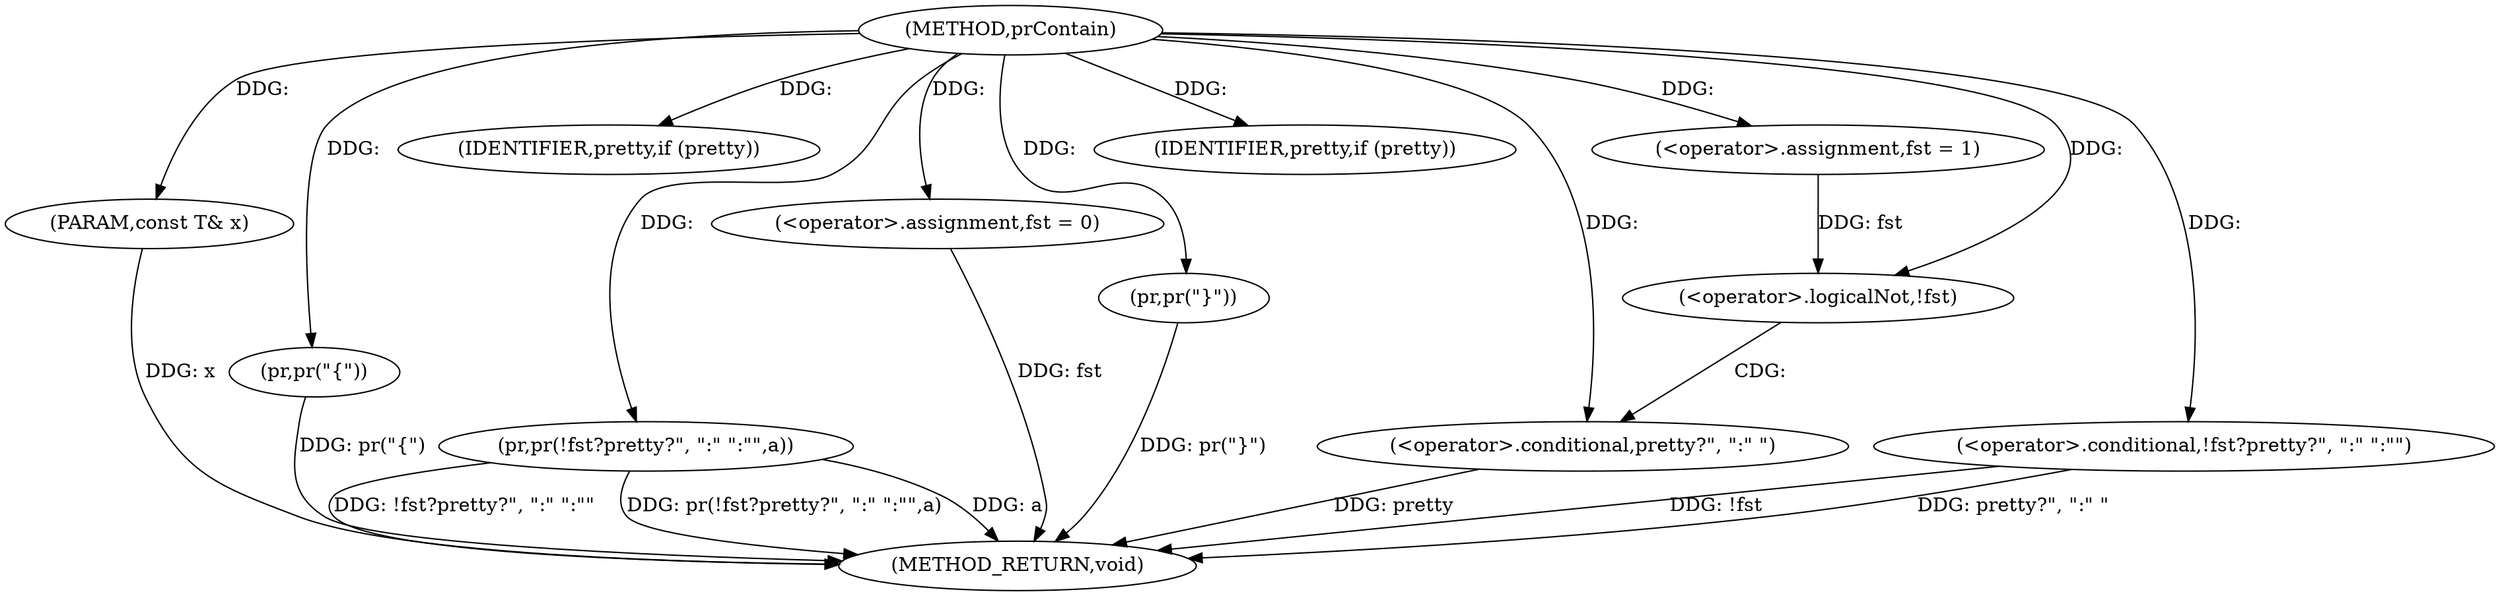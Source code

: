 digraph "prContain" {  
"1000238" [label = "(METHOD,prContain)" ]
"1000268" [label = "(METHOD_RETURN,void)" ]
"1000239" [label = "(PARAM,const T& x)" ]
"1000246" [label = "(<operator>.assignment,fst = 1)" ]
"1000242" [label = "(IDENTIFIER,pretty,if (pretty))" ]
"1000243" [label = "(pr,pr(\"{\"))" ]
"1000251" [label = "(pr,pr(!fst?pretty?\", \":\" \":\"\",a))" ]
"1000261" [label = "(<operator>.assignment,fst = 0)" ]
"1000265" [label = "(IDENTIFIER,pretty,if (pretty))" ]
"1000266" [label = "(pr,pr(\"}\"))" ]
"1000252" [label = "(<operator>.conditional,!fst?pretty?\", \":\" \":\"\")" ]
"1000253" [label = "(<operator>.logicalNot,!fst)" ]
"1000255" [label = "(<operator>.conditional,pretty?\", \":\" \")" ]
  "1000239" -> "1000268"  [ label = "DDG: x"] 
  "1000243" -> "1000268"  [ label = "DDG: pr(\"{\")"] 
  "1000252" -> "1000268"  [ label = "DDG: !fst"] 
  "1000252" -> "1000268"  [ label = "DDG: pretty?\", \":\" \""] 
  "1000251" -> "1000268"  [ label = "DDG: !fst?pretty?\", \":\" \":\"\""] 
  "1000251" -> "1000268"  [ label = "DDG: pr(!fst?pretty?\", \":\" \":\"\",a)"] 
  "1000261" -> "1000268"  [ label = "DDG: fst"] 
  "1000266" -> "1000268"  [ label = "DDG: pr(\"}\")"] 
  "1000255" -> "1000268"  [ label = "DDG: pretty"] 
  "1000251" -> "1000268"  [ label = "DDG: a"] 
  "1000238" -> "1000239"  [ label = "DDG: "] 
  "1000238" -> "1000246"  [ label = "DDG: "] 
  "1000238" -> "1000242"  [ label = "DDG: "] 
  "1000238" -> "1000261"  [ label = "DDG: "] 
  "1000238" -> "1000265"  [ label = "DDG: "] 
  "1000238" -> "1000243"  [ label = "DDG: "] 
  "1000238" -> "1000251"  [ label = "DDG: "] 
  "1000238" -> "1000266"  [ label = "DDG: "] 
  "1000238" -> "1000252"  [ label = "DDG: "] 
  "1000246" -> "1000253"  [ label = "DDG: fst"] 
  "1000238" -> "1000253"  [ label = "DDG: "] 
  "1000238" -> "1000255"  [ label = "DDG: "] 
  "1000253" -> "1000255"  [ label = "CDG: "] 
}
